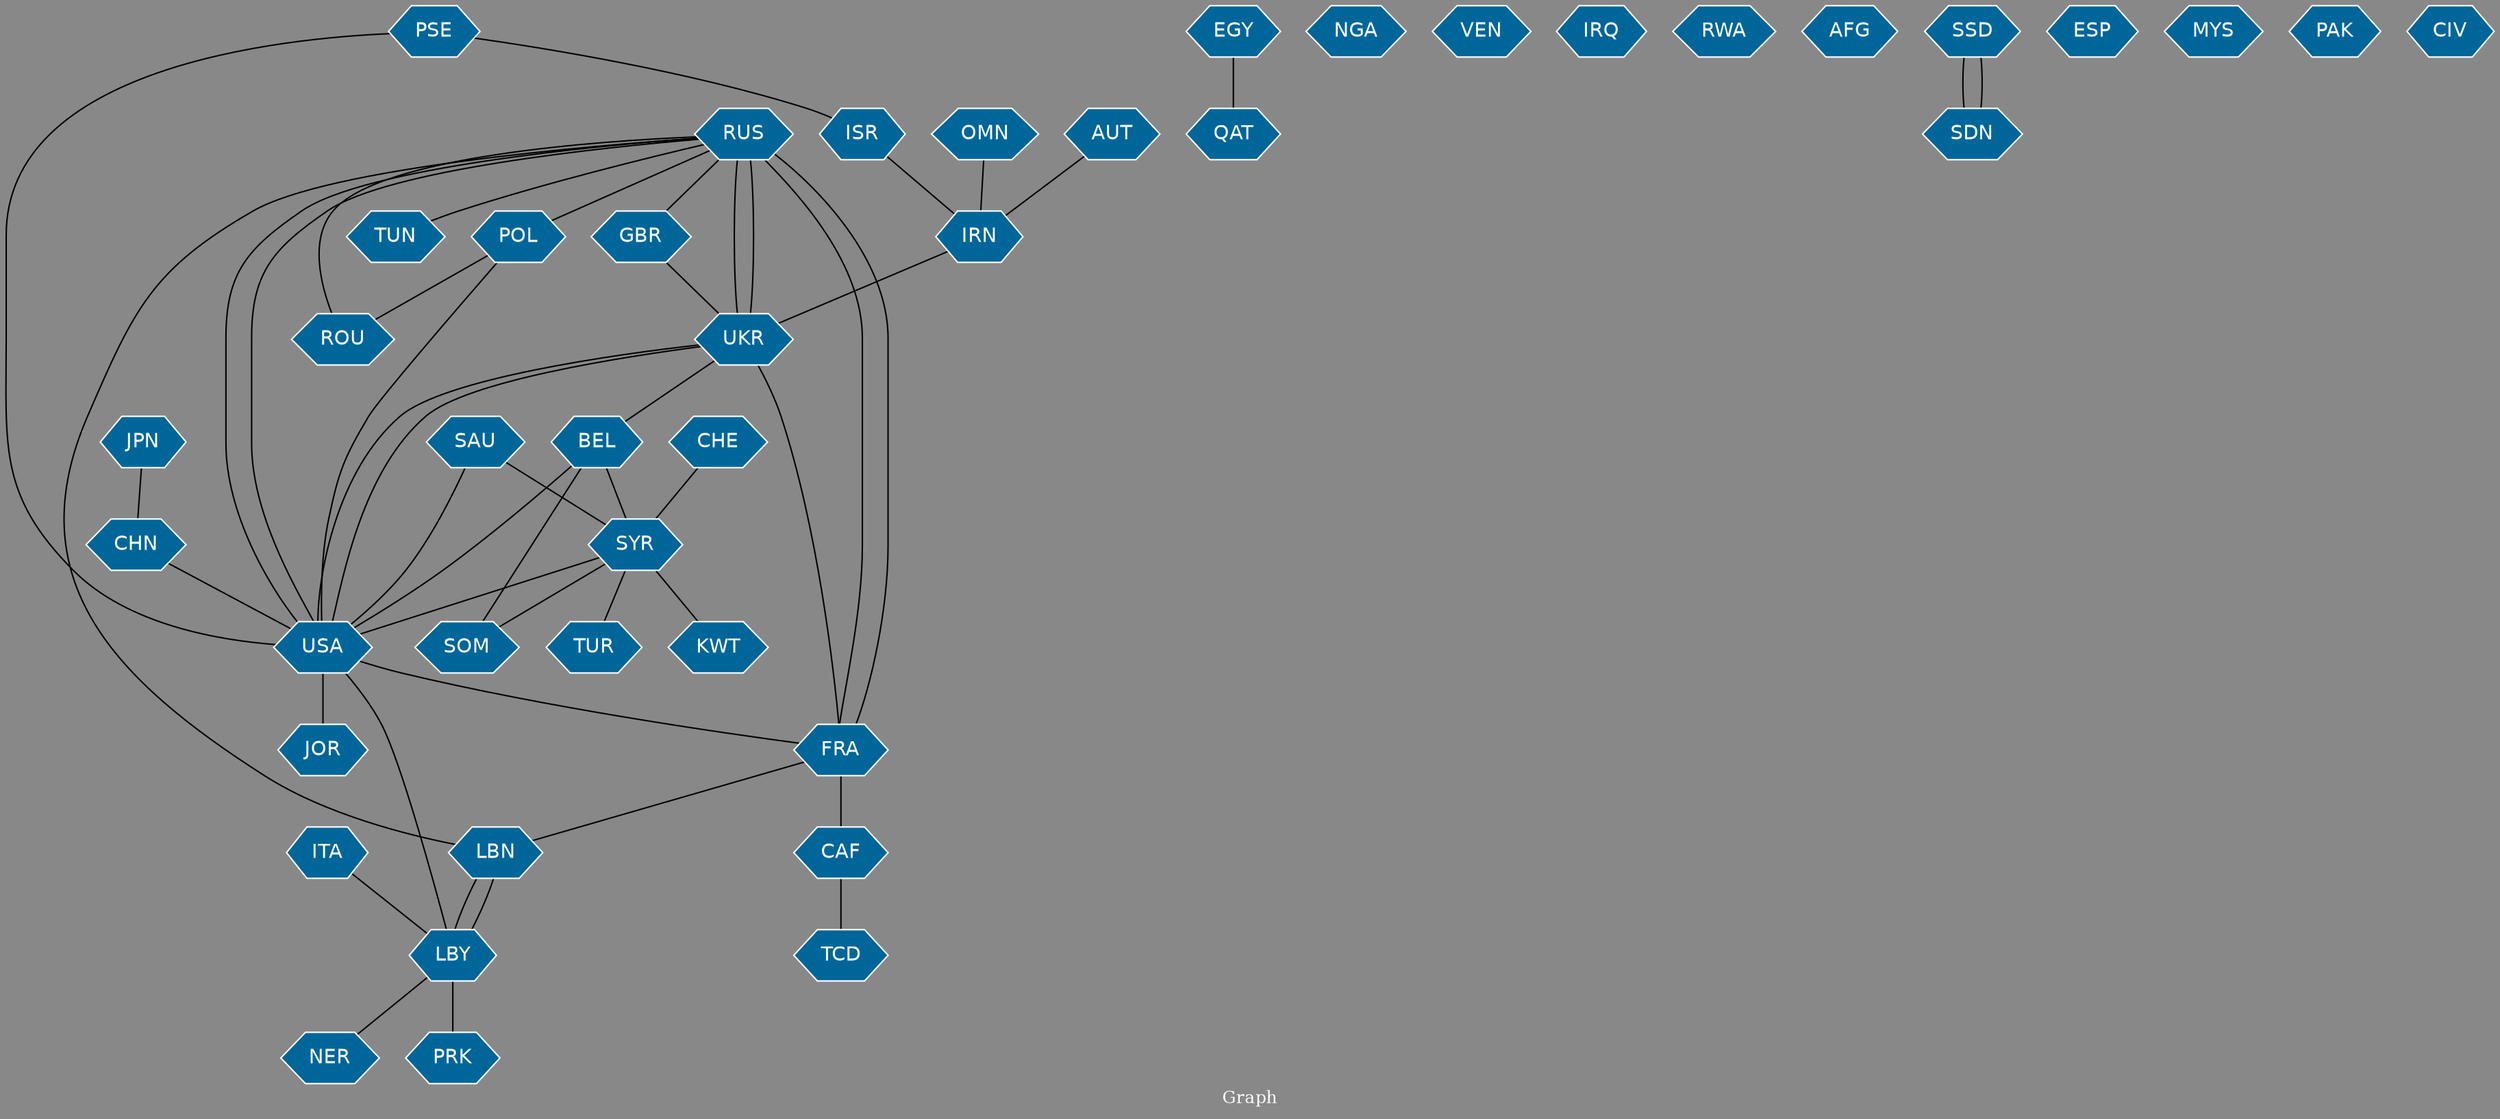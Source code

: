// Countries together in item graph
graph {
	graph [bgcolor="#888888" fontcolor=white fontsize=12 label="Graph" outputorder=edgesfirst overlap=prism]
	node [color=white fillcolor="#006699" fontcolor=white fontname=Helvetica shape=hexagon style=filled]
	edge [arrowhead=open color=black fontcolor=white fontname=Courier fontsize=12]
		RUS [label=RUS]
		UKR [label=UKR]
		USA [label=USA]
		EGY [label=EGY]
		QAT [label=QAT]
		LBY [label=LBY]
		LBN [label=LBN]
		JOR [label=JOR]
		CHE [label=CHE]
		SYR [label=SYR]
		TUN [label=TUN]
		FRA [label=FRA]
		GBR [label=GBR]
		AUT [label=AUT]
		IRN [label=IRN]
		NGA [label=NGA]
		ISR [label=ISR]
		VEN [label=VEN]
		TUR [label=TUR]
		SAU [label=SAU]
		KWT [label=KWT]
		CAF [label=CAF]
		BEL [label=BEL]
		SOM [label=SOM]
		IRQ [label=IRQ]
		RWA [label=RWA]
		AFG [label=AFG]
		SSD [label=SSD]
		SDN [label=SDN]
		ESP [label=ESP]
		ITA [label=ITA]
		NER [label=NER]
		PRK [label=PRK]
		PSE [label=PSE]
		POL [label=POL]
		ROU [label=ROU]
		MYS [label=MYS]
		TCD [label=TCD]
		PAK [label=PAK]
		CIV [label=CIV]
		JPN [label=JPN]
		CHN [label=CHN]
		OMN [label=OMN]
			SYR -- USA [weight=1]
			RUS -- GBR [weight=1]
			USA -- BEL [weight=1]
			SYR -- TUR [weight=1]
			UKR -- RUS [weight=8]
			EGY -- QAT [weight=1]
			CHN -- USA [weight=1]
			ITA -- LBY [weight=1]
			RUS -- FRA [weight=2]
			CAF -- TCD [weight=1]
			OMN -- IRN [weight=1]
			LBY -- PRK [weight=2]
			AUT -- IRN [weight=1]
			FRA -- UKR [weight=2]
			POL -- ROU [weight=1]
			POL -- USA [weight=1]
			LBN -- RUS [weight=1]
			BEL -- SOM [weight=1]
			BEL -- SYR [weight=1]
			GBR -- UKR [weight=1]
			RUS -- ROU [weight=1]
			FRA -- CAF [weight=2]
			SYR -- SOM [weight=1]
			IRN -- UKR [weight=1]
			RUS -- POL [weight=1]
			ISR -- IRN [weight=1]
			LBY -- NER [weight=1]
			RUS -- USA [weight=7]
			UKR -- USA [weight=3]
			RUS -- UKR [weight=13]
			USA -- RUS [weight=2]
			USA -- FRA [weight=1]
			FRA -- RUS [weight=2]
			PSE -- ISR [weight=1]
			LBY -- USA [weight=1]
			SDN -- SSD [weight=1]
			UKR -- BEL [weight=1]
			JPN -- CHN [weight=1]
			LBN -- LBY [weight=1]
			FRA -- LBN [weight=1]
			PSE -- USA [weight=1]
			LBY -- LBN [weight=1]
			SSD -- SDN [weight=1]
			SYR -- KWT [weight=1]
			SAU -- SYR [weight=1]
			USA -- JOR [weight=3]
			USA -- UKR [weight=4]
			CHE -- SYR [weight=1]
			RUS -- TUN [weight=1]
			SAU -- USA [weight=2]
}
